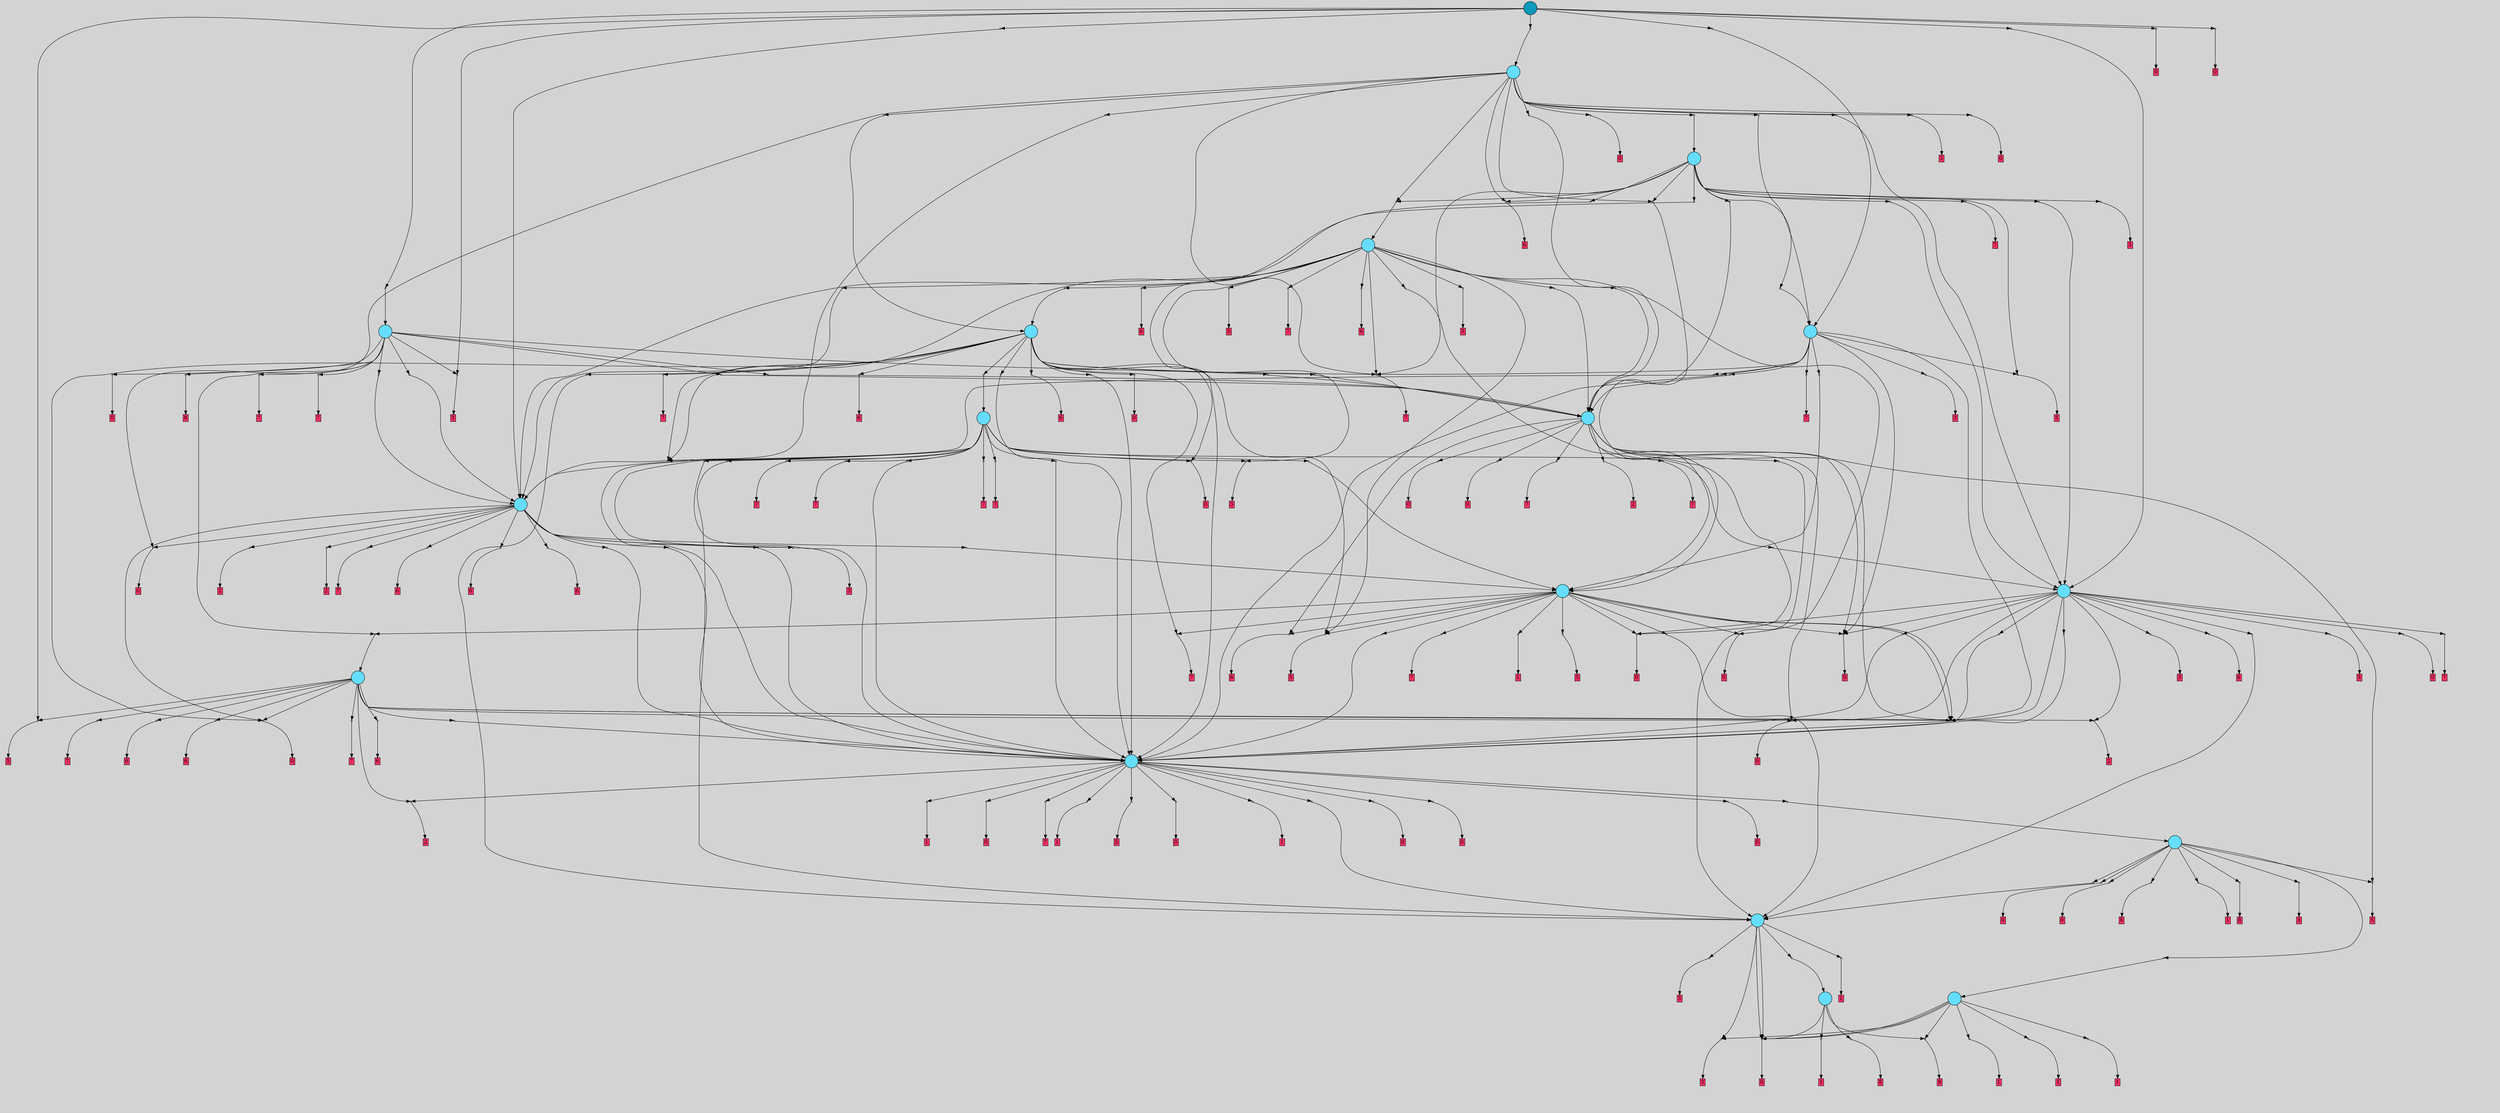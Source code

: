 // File exported with GEGELATI v1.3.1
// On the 2024-07-12 17:09:54
// With the MARL::MarlTPGGraphDotExporter
digraph{
	graph[pad = "0.212, 0.055" bgcolor = lightgray]
	node[shape=circle style = filled label = ""]
		T196 [fillcolor="#66ddff"]
		T217 [fillcolor="#66ddff"]
		T230 [fillcolor="#66ddff"]
		T244 [fillcolor="#66ddff"]
		T398 [fillcolor="#66ddff"]
		T494 [fillcolor="#66ddff"]
		T499 [fillcolor="#66ddff"]
		T511 [fillcolor="#66ddff"]
		T525 [fillcolor="#66ddff"]
		T553 [fillcolor="#66ddff"]
		T654 [fillcolor="#66ddff"]
		T706 [fillcolor="#66ddff"]
		T733 [fillcolor="#66ddff"]
		T794 [fillcolor="#66ddff"]
		T883 [fillcolor="#66ddff"]
		T892 [fillcolor="#66ddff"]
		T911 [fillcolor="#66ddff"]
		T961 [fillcolor="#1199bb"]
		P27613 [fillcolor="#cccccc" shape=point] //
		I27613 [shape=box style=invis label="5|3&3|1#2|7&#92;n5|3&3|4#3|0&#92;n3|6&0|6#2|1&#92;n7|0&2|1#2|3&#92;n7|3&1|5#4|5&#92;n7|4&4|4#1|3&#92;n0|5&3|6#0|4&#92;n3|7&4|7#3|4&#92;n7|3&0|2#3|1&#92;n7|7&4|5#2|1&#92;n"]
		P27613 -> I27613[style=invis]
		A18866 [fillcolor="#ff3366" shape=box margin=0.03 width=0 height=0 label="8"]
		T196 -> P27613 -> A18866
		P27614 [fillcolor="#cccccc" shape=point] //
		I27614 [shape=box style=invis label="1|2&4|7#3|3&#92;n3|5&3|3#4|3&#92;n6|5&0|0#4|3&#92;n4|1&0|6#3|3&#92;n1|7&1|0#0|4&#92;n6|5&4|4#0|3&#92;n4|0&2|0#1|1&#92;n"]
		P27614 -> I27614[style=invis]
		A18867 [fillcolor="#ff3366" shape=box margin=0.03 width=0 height=0 label="0"]
		T196 -> P27614 -> A18867
		P27615 [fillcolor="#cccccc" shape=point] //
		I27615 [shape=box style=invis label="3|4&4|2#2|2&#92;n1|1&4|1#0|3&#92;n1|5&2|4#1|7&#92;n8|6&4|4#0|6&#92;n0|6&1|3#2|2&#92;n7|0&2|7#3|4&#92;n1|7&1|0#4|4&#92;n"]
		P27615 -> I27615[style=invis]
		A18868 [fillcolor="#ff3366" shape=box margin=0.03 width=0 height=0 label="8"]
		T196 -> P27615 -> A18868
		P27616 [fillcolor="#cccccc" shape=point] //
		I27616 [shape=box style=invis label="5|2&0|2#3|4&#92;n8|6&4|7#1|6&#92;n7|0&2|6#0|5&#92;n"]
		P27616 -> I27616[style=invis]
		A18869 [fillcolor="#ff3366" shape=box margin=0.03 width=0 height=0 label="1"]
		T196 -> P27616 -> A18869
		P27617 [fillcolor="#cccccc" shape=point] //
		I27617 [shape=box style=invis label="3|4&4|2#2|4&#92;n7|1&4|1#0|3&#92;n1|7&1|0#4|4&#92;n7|0&2|7#3|4&#92;n0|6&1|3#2|2&#92;n1|5&2|4#1|7&#92;n2|7&4|2#2|4&#92;n"]
		P27617 -> I27617[style=invis]
		T217 -> P27617 -> T196
		P27618 [fillcolor="#cccccc" shape=point] //
		I27618 [shape=box style=invis label="8|6&0|6#2|3&#92;n7|0&3|6#0|5&#92;n2|0&3|7#2|6&#92;n8|6&4|7#1|6&#92;n"]
		P27618 -> I27618[style=invis]
		A18870 [fillcolor="#ff3366" shape=box margin=0.03 width=0 height=0 label="1"]
		T217 -> P27618 -> A18870
		P27619 [fillcolor="#cccccc" shape=point] //
		I27619 [shape=box style=invis label="2|0&1|6#1|4&#92;n0|7&1|3#4|0&#92;n1|1&3|6#0|7&#92;n8|2&2|3#1|5&#92;n8|0&0|6#3|4&#92;n0|1&4|4#1|1&#92;n2|5&1|2#3|2&#92;n0|7&2|1#2|6&#92;n"]
		P27619 -> I27619[style=invis]
		A18871 [fillcolor="#ff3366" shape=box margin=0.03 width=0 height=0 label="3"]
		T217 -> P27619 -> A18871
		T217 -> P27614
		T217 -> P27614
		P27620 [fillcolor="#cccccc" shape=point] //
		I27620 [shape=box style=invis label="8|2&2|3#1|5&#92;n1|1&3|6#0|4&#92;n0|7&1|3#4|0&#92;n8|0&0|6#3|4&#92;n2|5&1|2#3|2&#92;n0|1&4|4#2|1&#92;n0|7&2|1#2|6&#92;n"]
		P27620 -> I27620[style=invis]
		A18872 [fillcolor="#ff3366" shape=box margin=0.03 width=0 height=0 label="3"]
		T217 -> P27620 -> A18872
		T230 -> P27620
		P27621 [fillcolor="#cccccc" shape=point] //
		I27621 [shape=box style=invis label="7|4&0|4#2|2&#92;n"]
		P27621 -> I27621[style=invis]
		A18873 [fillcolor="#ff3366" shape=box margin=0.03 width=0 height=0 label="1"]
		T230 -> P27621 -> A18873
		T230 -> P27615
		T230 -> P27614
		T230 -> P27614
		P27622 [fillcolor="#cccccc" shape=point] //
		I27622 [shape=box style=invis label="1|0&2|6#0|5&#92;n5|2&0|2#3|4&#92;n2|7&3|7#0|5&#92;n"]
		P27622 -> I27622[style=invis]
		A18874 [fillcolor="#ff3366" shape=box margin=0.03 width=0 height=0 label="1"]
		T230 -> P27622 -> A18874
		P27623 [fillcolor="#cccccc" shape=point] //
		I27623 [shape=box style=invis label="4|5&3|3#1|5&#92;n7|4&0|4#2|2&#92;n"]
		P27623 -> I27623[style=invis]
		A18875 [fillcolor="#ff3366" shape=box margin=0.03 width=0 height=0 label="1"]
		T230 -> P27623 -> A18875
		P27624 [fillcolor="#cccccc" shape=point] //
		I27624 [shape=box style=invis label="7|0&1|6#0|5&#92;n2|0&1|7#2|6&#92;n6|6&4|7#1|6&#92;n"]
		P27624 -> I27624[style=invis]
		A18876 [fillcolor="#ff3366" shape=box margin=0.03 width=0 height=0 label="1"]
		T244 -> P27624 -> A18876
		P27625 [fillcolor="#cccccc" shape=point] //
		I27625 [shape=box style=invis label="8|3&2|3#1|5&#92;n0|7&1|3#4|0&#92;n3|1&0|5#3|4&#92;n1|1&3|6#0|4&#92;n8|0&0|6#3|4&#92;n2|0&1|6#1|4&#92;n2|5&1|2#3|2&#92;n0|1&4|4#1|1&#92;n0|7&2|1#2|6&#92;n"]
		P27625 -> I27625[style=invis]
		T244 -> P27625 -> T230
		P27626 [fillcolor="#cccccc" shape=point] //
		I27626 [shape=box style=invis label="3|5&3|3#4|3&#92;n1|2&4|7#3|3&#92;n6|5&0|0#4|3&#92;n4|1&0|0#3|3&#92;n6|5&4|4#0|3&#92;n4|0&2|0#1|1&#92;n3|2&1|3#4|6&#92;n"]
		P27626 -> I27626[style=invis]
		A18877 [fillcolor="#ff3366" shape=box margin=0.03 width=0 height=0 label="0"]
		T244 -> P27626 -> A18877
		P27627 [fillcolor="#cccccc" shape=point] //
		I27627 [shape=box style=invis label="5|2&2|6#4|7&#92;n5|1&4|2#0|4&#92;n5|3&2|4#2|5&#92;n1|1&2|5#0|3&#92;n7|3&3|6#1|3&#92;n1|2&0|4#4|5&#92;n4|3&1|4#2|3&#92;n8|7&0|2#3|5&#92;n"]
		P27627 -> I27627[style=invis]
		A18878 [fillcolor="#ff3366" shape=box margin=0.03 width=0 height=0 label="0"]
		T244 -> P27627 -> A18878
		P27628 [fillcolor="#cccccc" shape=point] //
		I27628 [shape=box style=invis label="6|0&4|0#3|0&#92;n2|3&3|6#1|1&#92;n6|2&3|7#0|1&#92;n"]
		P27628 -> I27628[style=invis]
		A18879 [fillcolor="#ff3366" shape=box margin=0.03 width=0 height=0 label="8"]
		T244 -> P27628 -> A18879
		P27629 [fillcolor="#cccccc" shape=point] //
		I27629 [shape=box style=invis label="3|4&3|2#2|2&#92;n1|3&3|4#2|6&#92;n"]
		P27629 -> I27629[style=invis]
		A18880 [fillcolor="#ff3366" shape=box margin=0.03 width=0 height=0 label="5"]
		T244 -> P27629 -> A18880
		P27630 [fillcolor="#cccccc" shape=point] //
		I27630 [shape=box style=invis label="3|4&4|2#1|4&#92;n1|1&4|1#0|3&#92;n1|4&2|4#1|7&#92;n7|0&2|7#4|4&#92;n8|6&4|4#0|6&#92;n5|4&1|4#2|0&#92;n"]
		P27630 -> I27630[style=invis]
		A18881 [fillcolor="#ff3366" shape=box margin=0.03 width=0 height=0 label="8"]
		T244 -> P27630 -> A18881
		P27631 [fillcolor="#cccccc" shape=point] //
		I27631 [shape=box style=invis label="2|7&3|7#0|5&#92;n1|0&2|6#0|7&#92;n"]
		P27631 -> I27631[style=invis]
		T244 -> P27631 -> T217
		P27632 [fillcolor="#cccccc" shape=point] //
		I27632 [shape=box style=invis label="0|7&1|3#4|0&#92;n1|1&3|6#0|4&#92;n8|2&2|3#1|5&#92;n8|0&0|6#3|4&#92;n4|7&4|5#1|6&#92;n5|1&4|4#1|1&#92;n0|7&2|1#2|6&#92;n2|5&1|2#3|0&#92;n"]
		P27632 -> I27632[style=invis]
		A18882 [fillcolor="#ff3366" shape=box margin=0.03 width=0 height=0 label="3"]
		T244 -> P27632 -> A18882
		P27633 [fillcolor="#cccccc" shape=point] //
		I27633 [shape=box style=invis label="7|0&2|1#2|4&#92;n6|2&2|2#3|2&#92;n8|7&2|5#4|0&#92;n3|4&3|3#4|3&#92;n1|1&1|5#2|3&#92;n3|6&1|3#2|1&#92;n4|6&0|0#3|3&#92;n6|5&4|5#0|7&#92;n6|5&0|5#4|3&#92;n"]
		P27633 -> I27633[style=invis]
		A18883 [fillcolor="#ff3366" shape=box margin=0.03 width=0 height=0 label="0"]
		T398 -> P27633 -> A18883
		P27634 [fillcolor="#cccccc" shape=point] //
		I27634 [shape=box style=invis label="5|1&3|2#3|5&#92;n2|1&0|1#0|7&#92;n2|0&3|7#2|6&#92;n8|0&2|5#1|7&#92;n8|5&4|2#1|7&#92;n"]
		P27634 -> I27634[style=invis]
		T398 -> P27634 -> T244
		P27635 [fillcolor="#cccccc" shape=point] //
		I27635 [shape=box style=invis label="2|5&3|3#1|3&#92;n7|2&1|1#3|7&#92;n0|0&3|5#4|6&#92;n"]
		P27635 -> I27635[style=invis]
		A18884 [fillcolor="#ff3366" shape=box margin=0.03 width=0 height=0 label="1"]
		T398 -> P27635 -> A18884
		P27636 [fillcolor="#cccccc" shape=point] //
		I27636 [shape=box style=invis label="3|5&3|3#4|3&#92;n6|5&0|0#4|3&#92;n1|2&4|7#3|3&#92;n4|3&0|0#3|3&#92;n4|0&2|0#1|1&#92;n3|2&1|3#4|6&#92;n"]
		P27636 -> I27636[style=invis]
		A18885 [fillcolor="#ff3366" shape=box margin=0.03 width=0 height=0 label="0"]
		T398 -> P27636 -> A18885
		P27637 [fillcolor="#cccccc" shape=point] //
		I27637 [shape=box style=invis label="4|1&0|6#1|3&#92;n0|0&3|0#2|4&#92;n4|6&1|4#2|3&#92;n7|5&4|4#0|2&#92;n7|3&0|7#4|3&#92;n1|2&4|7#3|3&#92;n6|1&4|1#4|4&#92;n"]
		P27637 -> I27637[style=invis]
		A18886 [fillcolor="#ff3366" shape=box margin=0.03 width=0 height=0 label="7"]
		T398 -> P27637 -> A18886
		P27638 [fillcolor="#cccccc" shape=point] //
		I27638 [shape=box style=invis label="8|2&2|4#2|7&#92;n3|5&3|3#3|3&#92;n4|1&0|3#3|3&#92;n2|6&4|0#4|6&#92;n5|0&3|2#1|0&#92;n3|7&1|2#3|3&#92;n0|2&3|2#1|6&#92;n"]
		P27638 -> I27638[style=invis]
		A18887 [fillcolor="#ff3366" shape=box margin=0.03 width=0 height=0 label="0"]
		T398 -> P27638 -> A18887
		P27639 [fillcolor="#cccccc" shape=point] //
		I27639 [shape=box style=invis label="7|1&2|2#1|1&#92;n2|1&0|1#0|7&#92;n2|5&1|6#0|3&#92;n4|1&2|7#0|2&#92;n4|0&2|2#2|1&#92;n"]
		P27639 -> I27639[style=invis]
		A18888 [fillcolor="#ff3366" shape=box margin=0.03 width=0 height=0 label="2"]
		T398 -> P27639 -> A18888
		P27640 [fillcolor="#cccccc" shape=point] //
		I27640 [shape=box style=invis label="7|0&2|1#0|5&#92;n2|7&3|7#2|6&#92;n8|2&4|0#0|2&#92;n4|7&1|6#3|3&#92;n"]
		P27640 -> I27640[style=invis]
		A18889 [fillcolor="#ff3366" shape=box margin=0.03 width=0 height=0 label="1"]
		T398 -> P27640 -> A18889
		P27641 [fillcolor="#cccccc" shape=point] //
		I27641 [shape=box style=invis label="7|0&1|6#0|5&#92;n2|0&3|7#2|6&#92;n4|6&4|7#1|6&#92;n"]
		P27641 -> I27641[style=invis]
		A18890 [fillcolor="#ff3366" shape=box margin=0.03 width=0 height=0 label="5"]
		T398 -> P27641 -> A18890
		P27642 [fillcolor="#cccccc" shape=point] //
		I27642 [shape=box style=invis label="7|0&1|6#0|5&#92;n8|6&4|7#1|6&#92;n2|0&1|7#2|6&#92;n"]
		P27642 -> I27642[style=invis]
		A18891 [fillcolor="#ff3366" shape=box margin=0.03 width=0 height=0 label="1"]
		T398 -> P27642 -> A18891
		P27643 [fillcolor="#cccccc" shape=point] //
		I27643 [shape=box style=invis label="1|0&2|7#0|7&#92;n"]
		P27643 -> I27643[style=invis]
		T398 -> P27643 -> T217
		P27644 [fillcolor="#cccccc" shape=point] //
		I27644 [shape=box style=invis label="5|0&2|3#3|1&#92;n6|3&2|7#3|4&#92;n"]
		P27644 -> I27644[style=invis]
		A18892 [fillcolor="#ff3366" shape=box margin=0.03 width=0 height=0 label="0"]
		T398 -> P27644 -> A18892
		P27645 [fillcolor="#cccccc" shape=point] //
		I27645 [shape=box style=invis label="7|0&2|1#2|6&#92;n6|2&2|2#3|2&#92;n1|1&2|3#3|6&#92;n3|4&3|3#4|3&#92;n4|1&0|0#3|3&#92;n6|5&0|5#4|3&#92;n1|1&1|5#2|3&#92;n"]
		P27645 -> I27645[style=invis]
		A18893 [fillcolor="#ff3366" shape=box margin=0.03 width=0 height=0 label="0"]
		T398 -> P27645 -> A18893
		P27646 [fillcolor="#cccccc" shape=point] //
		I27646 [shape=box style=invis label="5|5&0|2#0|2&#92;n5|6&0|5#1|6&#92;n6|3&4|4#3|4&#92;n5|5&4|5#4|0&#92;n1|2&0|0#1|3&#92;n2|0&0|2#2|4&#92;n7|4&4|4#2|5&#92;n7|3&2|2#2|2&#92;n"]
		P27646 -> I27646[style=invis]
		A18894 [fillcolor="#ff3366" shape=box margin=0.03 width=0 height=0 label="0"]
		T494 -> P27646 -> A18894
		P27647 [fillcolor="#cccccc" shape=point] //
		I27647 [shape=box style=invis label="2|3&2|7#4|7&#92;n1|3&0|5#2|5&#92;n1|1&4|1#3|0&#92;n5|2&0|6#2|7&#92;n4|0&4|7#2|1&#92;n7|5&1|3#2|2&#92;n"]
		P27647 -> I27647[style=invis]
		T494 -> P27647 -> T398
		P27648 [fillcolor="#cccccc" shape=point] //
		I27648 [shape=box style=invis label="5|7&2|5#3|2&#92;n7|1&2|2#1|1&#92;n2|5&1|6#0|3&#92;n4|2&0|2#2|3&#92;n4|1&2|7#0|2&#92;n2|0&2|2#2|1&#92;n"]
		P27648 -> I27648[style=invis]
		A18895 [fillcolor="#ff3366" shape=box margin=0.03 width=0 height=0 label="2"]
		T494 -> P27648 -> A18895
		P27649 [fillcolor="#cccccc" shape=point] //
		I27649 [shape=box style=invis label="5|0&2|5#0|3&#92;n8|7&2|5#2|0&#92;n8|1&0|5#4|7&#92;n6|6&0|6#1|2&#92;n"]
		P27649 -> I27649[style=invis]
		A18896 [fillcolor="#ff3366" shape=box margin=0.03 width=0 height=0 label="6"]
		T494 -> P27649 -> A18896
		P27650 [fillcolor="#cccccc" shape=point] //
		I27650 [shape=box style=invis label="5|2&3|3#4|3&#92;n4|0&1|4#4|7&#92;n5|3&0|1#1|1&#92;n6|4&3|1#1|3&#92;n0|7&3|1#0|1&#92;n1|3&1|2#4|2&#92;n1|4&2|4#3|4&#92;n7|1&0|7#0|3&#92;n3|5&3|5#4|3&#92;n"]
		P27650 -> I27650[style=invis]
		T494 -> P27650 -> T398
		P27651 [fillcolor="#cccccc" shape=point] //
		I27651 [shape=box style=invis label="8|0&2|7#3|4&#92;n8|2&4|0#3|1&#92;n1|4&4|7#4|0&#92;n"]
		P27651 -> I27651[style=invis]
		A18897 [fillcolor="#ff3366" shape=box margin=0.03 width=0 height=0 label="6"]
		T494 -> P27651 -> A18897
		P27652 [fillcolor="#cccccc" shape=point] //
		I27652 [shape=box style=invis label="4|2&4|4#1|3&#92;n3|2&1|0#1|3&#92;n7|3&2|2#2|2&#92;n2|0&0|2#2|4&#92;n6|3&4|4#3|5&#92;n7|4&4|4#2|5&#92;n"]
		P27652 -> I27652[style=invis]
		A18898 [fillcolor="#ff3366" shape=box margin=0.03 width=0 height=0 label="0"]
		T494 -> P27652 -> A18898
		P27653 [fillcolor="#cccccc" shape=point] //
		I27653 [shape=box style=invis label="6|5&4|4#0|5&#92;n5|0&4|3#4|4&#92;n4|1&0|6#1|3&#92;n6|7&3|6#3|1&#92;n4|0&2|7#3|6&#92;n"]
		P27653 -> I27653[style=invis]
		A18899 [fillcolor="#ff3366" shape=box margin=0.03 width=0 height=0 label="7"]
		T494 -> P27653 -> A18899
		T494 -> P27639
		P27654 [fillcolor="#cccccc" shape=point] //
		I27654 [shape=box style=invis label="3|3&1|2#4|0&#92;n7|2&4|7#0|6&#92;n3|0&4|7#2|5&#92;n"]
		P27654 -> I27654[style=invis]
		A18900 [fillcolor="#ff3366" shape=box margin=0.03 width=0 height=0 label="5"]
		T494 -> P27654 -> A18900
		P27655 [fillcolor="#cccccc" shape=point] //
		I27655 [shape=box style=invis label="0|0&3|2#0|7&#92;n8|3&4|0#4|1&#92;n"]
		P27655 -> I27655[style=invis]
		A18901 [fillcolor="#ff3366" shape=box margin=0.03 width=0 height=0 label="6"]
		T494 -> P27655 -> A18901
		P27656 [fillcolor="#cccccc" shape=point] //
		I27656 [shape=box style=invis label="8|5&3|3#2|3&#92;n4|0&2|7#1|6&#92;n7|0&1|2#4|1&#92;n0|6&0|4#3|3&#92;n"]
		P27656 -> I27656[style=invis]
		A18902 [fillcolor="#ff3366" shape=box margin=0.03 width=0 height=0 label="7"]
		T494 -> P27656 -> A18902
		T499 -> P27647
		P27657 [fillcolor="#cccccc" shape=point] //
		I27657 [shape=box style=invis label="8|5&3|3#4|3&#92;n4|1&0|6#4|3&#92;n3|0&1|2#1|1&#92;n3|2&4|1#1|0&#92;n6|5&4|4#0|3&#92;n4|0&2|7#1|6&#92;n"]
		P27657 -> I27657[style=invis]
		A18903 [fillcolor="#ff3366" shape=box margin=0.03 width=0 height=0 label="7"]
		T499 -> P27657 -> A18903
		P27658 [fillcolor="#cccccc" shape=point] //
		I27658 [shape=box style=invis label="7|0&3|1#4|3&#92;n5|6&0|2#0|2&#92;n0|7&0|1#3|7&#92;n6|5&2|1#2|4&#92;n4|1&0|2#0|6&#92;n8|2&4|2#0|2&#92;n0|5&0|4#1|1&#92;n4|6&0|1#4|6&#92;n4|1&2|7#1|0&#92;n8|7&1|6#3|4&#92;n"]
		P27658 -> I27658[style=invis]
		A18904 [fillcolor="#ff3366" shape=box margin=0.03 width=0 height=0 label="0"]
		T499 -> P27658 -> A18904
		P27659 [fillcolor="#cccccc" shape=point] //
		I27659 [shape=box style=invis label="7|2&2|4#3|0&#92;n7|4&1|4#0|3&#92;n"]
		P27659 -> I27659[style=invis]
		A18905 [fillcolor="#ff3366" shape=box margin=0.03 width=0 height=0 label="1"]
		T499 -> P27659 -> A18905
		P27660 [fillcolor="#cccccc" shape=point] //
		I27660 [shape=box style=invis label="8|2&2|4#2|7&#92;n2|6&4|0#4|6&#92;n4|1&0|3#3|3&#92;n3|5&3|2#3|3&#92;n5|0&3|2#1|0&#92;n3|7&1|2#3|3&#92;n"]
		P27660 -> I27660[style=invis]
		A18906 [fillcolor="#ff3366" shape=box margin=0.03 width=0 height=0 label="0"]
		T499 -> P27660 -> A18906
		P27661 [fillcolor="#cccccc" shape=point] //
		I27661 [shape=box style=invis label="7|1&2|2#1|1&#92;n2|5&4|6#0|3&#92;n4|1&2|7#0|2&#92;n5|5&0|4#2|3&#92;n4|2&0|2#2|3&#92;n2|0&2|2#2|1&#92;n"]
		P27661 -> I27661[style=invis]
		T499 -> P27661 -> T494
		P27662 [fillcolor="#cccccc" shape=point] //
		I27662 [shape=box style=invis label="2|4&4|7#4|4&#92;n1|4&0|7#4|2&#92;n5|7&1|5#2|1&#92;n8|0&2|7#3|4&#92;n"]
		P27662 -> I27662[style=invis]
		A18907 [fillcolor="#ff3366" shape=box margin=0.03 width=0 height=0 label="6"]
		T499 -> P27662 -> A18907
		P27663 [fillcolor="#cccccc" shape=point] //
		I27663 [shape=box style=invis label="0|0&1|6#0|1&#92;n8|6&3|0#4|4&#92;n1|7&4|5#2|3&#92;n"]
		P27663 -> I27663[style=invis]
		T499 -> P27663 -> T217
		P27664 [fillcolor="#cccccc" shape=point] //
		I27664 [shape=box style=invis label="7|6&4|5#0|3&#92;n4|0&3|6#0|1&#92;n"]
		P27664 -> I27664[style=invis]
		A18908 [fillcolor="#ff3366" shape=box margin=0.03 width=0 height=0 label="5"]
		T499 -> P27664 -> A18908
		P27665 [fillcolor="#cccccc" shape=point] //
		I27665 [shape=box style=invis label="5|5&0|2#0|2&#92;n7|4&4|4#2|5&#92;n6|3&4|4#3|4&#92;n5|5&4|5#4|0&#92;n1|2&0|0#1|3&#92;n2|0&0|2#2|4&#92;n6|7&4|3#3|4&#92;n5|6&0|5#1|6&#92;n7|3&2|2#2|2&#92;n"]
		P27665 -> I27665[style=invis]
		A18909 [fillcolor="#ff3366" shape=box margin=0.03 width=0 height=0 label="0"]
		T499 -> P27665 -> A18909
		T499 -> P27647
		P27666 [fillcolor="#cccccc" shape=point] //
		I27666 [shape=box style=invis label="5|0&4|3#4|4&#92;n6|5&4|4#0|5&#92;n4|1&0|6#1|3&#92;n6|7&3|6#3|6&#92;n"]
		P27666 -> I27666[style=invis]
		A18910 [fillcolor="#ff3366" shape=box margin=0.03 width=0 height=0 label="7"]
		T499 -> P27666 -> A18910
		P27667 [fillcolor="#cccccc" shape=point] //
		I27667 [shape=box style=invis label="4|0&4|7#2|1&#92;n2|3&2|7#4|7&#92;n1|1&4|1#3|0&#92;n5|2&0|6#2|7&#92;n4|3&3|1#3|2&#92;n7|5&1|3#2|2&#92;n"]
		P27667 -> I27667[style=invis]
		T499 -> P27667 -> T398
		P27668 [fillcolor="#cccccc" shape=point] //
		I27668 [shape=box style=invis label="3|3&1|5#4|0&#92;n3|0&4|7#2|5&#92;n7|2&4|7#0|6&#92;n"]
		P27668 -> I27668[style=invis]
		A18911 [fillcolor="#ff3366" shape=box margin=0.03 width=0 height=0 label="5"]
		T499 -> P27668 -> A18911
		T511 -> P27646
		P27669 [fillcolor="#cccccc" shape=point] //
		I27669 [shape=box style=invis label="8|5&3|3#2|3&#92;n4|0&2|7#1|6&#92;n4|1&0|6#4|3&#92;n3|0&1|2#1|1&#92;n3|6&2|5#1|0&#92;n6|5&4|4#0|3&#92;n3|6&4|1#1|0&#92;n0|1&3|0#2|7&#92;n"]
		P27669 -> I27669[style=invis]
		A18912 [fillcolor="#ff3366" shape=box margin=0.03 width=0 height=0 label="7"]
		T511 -> P27669 -> A18912
		P27670 [fillcolor="#cccccc" shape=point] //
		I27670 [shape=box style=invis label="7|0&3|1#4|3&#92;n5|6&0|2#0|2&#92;n4|1&0|2#0|6&#92;n6|5&2|1#2|4&#92;n0|7&0|1#3|7&#92;n8|2&4|2#0|2&#92;n0|5&0|4#1|1&#92;n4|3&0|1#4|6&#92;n4|1&2|7#1|0&#92;n8|7&1|6#3|4&#92;n"]
		P27670 -> I27670[style=invis]
		A18913 [fillcolor="#ff3366" shape=box margin=0.03 width=0 height=0 label="0"]
		T511 -> P27670 -> A18913
		T511 -> P27660
		P27671 [fillcolor="#cccccc" shape=point] //
		I27671 [shape=box style=invis label="5|7&2|5#3|2&#92;n7|1&2|2#1|1&#92;n2|0&2|2#2|1&#92;n4|2&0|2#2|3&#92;n4|1&2|7#0|2&#92;n2|5&1|6#2|3&#92;n"]
		P27671 -> I27671[style=invis]
		A18914 [fillcolor="#ff3366" shape=box margin=0.03 width=0 height=0 label="2"]
		T511 -> P27671 -> A18914
		T511 -> P27662
		P27672 [fillcolor="#cccccc" shape=point] //
		I27672 [shape=box style=invis label="2|7&0|5#4|6&#92;n4|1&0|6#1|6&#92;n6|5&4|4#0|5&#92;n5|0&4|3#4|4&#92;n6|7&3|6#3|1&#92;n6|0&2|7#3|6&#92;n"]
		P27672 -> I27672[style=invis]
		A18915 [fillcolor="#ff3366" shape=box margin=0.03 width=0 height=0 label="7"]
		T511 -> P27672 -> A18915
		P27673 [fillcolor="#cccccc" shape=point] //
		I27673 [shape=box style=invis label="8|4&0|2#4|2&#92;n6|0&0|4#1|1&#92;n3|5&2|3#2|7&#92;n8|1&0|3#2|1&#92;n1|7&4|5#4|7&#92;n2|0&4|0#0|0&#92;n"]
		P27673 -> I27673[style=invis]
		T511 -> P27673 -> T217
		T511 -> P27629
		T511 -> P27665
		T511 -> P27647
		P27674 [fillcolor="#cccccc" shape=point] //
		I27674 [shape=box style=invis label="6|3&4|6#3|2&#92;n7|3&4|4#2|5&#92;n1|2&0|0#1|3&#92;n7|3&2|2#2|2&#92;n5|5&2|5#4|0&#92;n2|0&0|5#2|4&#92;n5|5&0|2#0|2&#92;n5|6&0|5#1|6&#92;n"]
		P27674 -> I27674[style=invis]
		A18916 [fillcolor="#ff3366" shape=box margin=0.03 width=0 height=0 label="0"]
		T511 -> P27674 -> A18916
		T525 -> P27646
		T525 -> P27647
		P27675 [fillcolor="#cccccc" shape=point] //
		I27675 [shape=box style=invis label="3|2&2|1#1|0&#92;n6|5&4|4#0|3&#92;n5|6&2|5#4|1&#92;n8|3&4|3#4|3&#92;n4|0&2|6#1|6&#92;n1|1&0|0#4|0&#92;n"]
		P27675 -> I27675[style=invis]
		A18917 [fillcolor="#ff3366" shape=box margin=0.03 width=0 height=0 label="7"]
		T525 -> P27675 -> A18917
		P27676 [fillcolor="#cccccc" shape=point] //
		I27676 [shape=box style=invis label="7|2&2|0#3|0&#92;n2|6&2|7#1|1&#92;n1|3&4|1#0|6&#92;n"]
		P27676 -> I27676[style=invis]
		A18918 [fillcolor="#ff3366" shape=box margin=0.03 width=0 height=0 label="3"]
		T525 -> P27676 -> A18918
		T525 -> P27648
		P27677 [fillcolor="#cccccc" shape=point] //
		I27677 [shape=box style=invis label="5|2&3|3#4|3&#92;n4|6&2|3#2|2&#92;n6|4&3|1#1|2&#92;n4|0&3|1#4|7&#92;n3|3&2|2#4|2&#92;n4|2&3|1#0|1&#92;n7|6&1|0#2|7&#92;n3|5&2|5#4|3&#92;n5|5&3|7#2|6&#92;n5|3&4|1#1|1&#92;n"]
		P27677 -> I27677[style=invis]
		T525 -> P27677 -> T398
		P27678 [fillcolor="#cccccc" shape=point] //
		I27678 [shape=box style=invis label="6|2&2|3#0|1&#92;n3|6&3|7#2|5&#92;n5|2&4|2#3|6&#92;n8|0&2|7#3|5&#92;n"]
		P27678 -> I27678[style=invis]
		A18919 [fillcolor="#ff3366" shape=box margin=0.03 width=0 height=0 label="6"]
		T525 -> P27678 -> A18919
		P27679 [fillcolor="#cccccc" shape=point] //
		I27679 [shape=box style=invis label="0|0&1|6#4|0&#92;n6|1&2|1#1|7&#92;n"]
		P27679 -> I27679[style=invis]
		T525 -> P27679 -> T217
		P27680 [fillcolor="#cccccc" shape=point] //
		I27680 [shape=box style=invis label="6|0&1|6#1|1&#92;n1|2&4|4#3|3&#92;n"]
		P27680 -> I27680[style=invis]
		A18920 [fillcolor="#ff3366" shape=box margin=0.03 width=0 height=0 label="5"]
		T525 -> P27680 -> A18920
		T525 -> P27665
		T525 -> P27660
		P27681 [fillcolor="#cccccc" shape=point] //
		I27681 [shape=box style=invis label="1|3&0|5#2|5&#92;n4|1&2|7#4|7&#92;n5|2&0|6#2|7&#92;n8|5&4|4#1|6&#92;n4|4&4|4#3|1&#92;n7|5&1|7#0|2&#92;n"]
		P27681 -> I27681[style=invis]
		T525 -> P27681 -> T398
		P27682 [fillcolor="#cccccc" shape=point] //
		I27682 [shape=box style=invis label="0|0&2|6#1|3&#92;n6|6&2|3#3|5&#92;n0|5&0|4#2|7&#92;n7|5&2|6#3|7&#92;n2|1&1|1#0|2&#92;n7|2&2|5#3|0&#92;n6|5&2|1#2|4&#92;n7|4&2|7#3|2&#92;n4|3&0|0#2|1&#92;n6|1&1|0#3|3&#92;n"]
		P27682 -> I27682[style=invis]
		A18921 [fillcolor="#ff3366" shape=box margin=0.03 width=0 height=0 label="0"]
		T525 -> P27682 -> A18921
		P27683 [fillcolor="#cccccc" shape=point] //
		I27683 [shape=box style=invis label="6|6&0|3#0|0&#92;n8|3&0|5#2|5&#92;n2|3&4|7#0|7&#92;n7|5&1|3#2|2&#92;n3|3&0|3#1|7&#92;n4|0&4|7#2|1&#92;n8|0&1|1#4|0&#92;n"]
		P27683 -> I27683[style=invis]
		T525 -> P27683 -> T398
		P27684 [fillcolor="#cccccc" shape=point] //
		I27684 [shape=box style=invis label="5|7&3|6#3|6&#92;n6|5&4|4#0|5&#92;n5|0&4|3#4|4&#92;n"]
		P27684 -> I27684[style=invis]
		A18922 [fillcolor="#ff3366" shape=box margin=0.03 width=0 height=0 label="7"]
		T553 -> P27684 -> A18922
		P27685 [fillcolor="#cccccc" shape=point] //
		I27685 [shape=box style=invis label="6|4&4|0#2|3&#92;n7|0&0|3#2|5&#92;n8|1&0|5#3|7&#92;n5|1&3|4#0|4&#92;n6|4&2|3#0|5&#92;n"]
		P27685 -> I27685[style=invis]
		A18923 [fillcolor="#ff3366" shape=box margin=0.03 width=0 height=0 label="6"]
		T553 -> P27685 -> A18923
		P27686 [fillcolor="#cccccc" shape=point] //
		I27686 [shape=box style=invis label="5|5&1|7#0|1&#92;n5|0&2|5#1|1&#92;n"]
		P27686 -> I27686[style=invis]
		A18924 [fillcolor="#ff3366" shape=box margin=0.03 width=0 height=0 label="6"]
		T553 -> P27686 -> A18924
		P27687 [fillcolor="#cccccc" shape=point] //
		I27687 [shape=box style=invis label="3|2&1|4#0|0&#92;n2|0&2|5#2|7&#92;n7|0&2|1#3|1&#92;n0|4&2|3#2|2&#92;n6|1&4|0#0|3&#92;n7|6&3|7#3|5&#92;n5|7&1|5#0|6&#92;n0|2&4|2#1|1&#92;n"]
		P27687 -> I27687[style=invis]
		T553 -> P27687 -> T398
		P27688 [fillcolor="#cccccc" shape=point] //
		I27688 [shape=box style=invis label="5|2&1|4#3|2&#92;n8|0&1|1#3|1&#92;n3|2&4|4#3|6&#92;n0|2&2|7#4|0&#92;n4|7&1|4#1|4&#92;n4|5&1|4#0|7&#92;n"]
		P27688 -> I27688[style=invis]
		T553 -> P27688 -> T398
		P27689 [fillcolor="#cccccc" shape=point] //
		I27689 [shape=box style=invis label="7|1&2|2#1|1&#92;n4|6&0|2#2|3&#92;n2|5&2|6#0|3&#92;n2|0&2|2#2|1&#92;n4|1&2|7#0|2&#92;n"]
		P27689 -> I27689[style=invis]
		A18925 [fillcolor="#ff3366" shape=box margin=0.03 width=0 height=0 label="2"]
		T553 -> P27689 -> A18925
		P27690 [fillcolor="#cccccc" shape=point] //
		I27690 [shape=box style=invis label="0|0&2|6#1|1&#92;n0|5&0|1#2|7&#92;n8|7&1|6#3|4&#92;n4|3&0|3#2|1&#92;n1|2&3|3#0|2&#92;n7|4&2|7#3|2&#92;n2|1&1|1#0|2&#92;n6|5&2|1#2|4&#92;n0|5&0|4#1|1&#92;n6|1&1|0#3|3&#92;n"]
		P27690 -> I27690[style=invis]
		A18926 [fillcolor="#ff3366" shape=box margin=0.03 width=0 height=0 label="0"]
		T553 -> P27690 -> A18926
		P27691 [fillcolor="#cccccc" shape=point] //
		I27691 [shape=box style=invis label="8|0&2|7#3|5&#92;n5|3&4|6#4|3&#92;n7|3&3|7#3|7&#92;n2|2&4|0#3|1&#92;n"]
		P27691 -> I27691[style=invis]
		A18927 [fillcolor="#ff3366" shape=box margin=0.03 width=0 height=0 label="6"]
		T553 -> P27691 -> A18927
		P27692 [fillcolor="#cccccc" shape=point] //
		I27692 [shape=box style=invis label="2|3&2|7#4|7&#92;n1|2&2|6#1|6&#92;n1|3&0|5#2|5&#92;n1|1&4|1#3|0&#92;n7|5&1|3#2|2&#92;n5|2&0|7#2|7&#92;n"]
		P27692 -> I27692[style=invis]
		T553 -> P27692 -> T398
		P27693 [fillcolor="#cccccc" shape=point] //
		I27693 [shape=box style=invis label="0|7&1|3#4|0&#92;n7|5&2|4#1|7&#92;n1|1&3|6#0|4&#92;n8|0&0|6#3|4&#92;n8|2&2|3#1|5&#92;n4|7&4|5#1|6&#92;n5|1&4|4#3|1&#92;n0|7&2|1#2|6&#92;n2|5&1|2#3|0&#92;n"]
		P27693 -> I27693[style=invis]
		A18928 [fillcolor="#ff3366" shape=box margin=0.03 width=0 height=0 label="3"]
		T553 -> P27693 -> A18928
		P27694 [fillcolor="#cccccc" shape=point] //
		I27694 [shape=box style=invis label="2|7&0|2#1|4&#92;n1|3&0|0#2|5&#92;n7|7&2|1#3|2&#92;n5|2&0|6#2|7&#92;n4|0&4|7#2|1&#92;n2|3&0|7#4|7&#92;n"]
		P27694 -> I27694[style=invis]
		T553 -> P27694 -> T499
		T553 -> P27652
		P27695 [fillcolor="#cccccc" shape=point] //
		I27695 [shape=box style=invis label="7|1&2|2#1|1&#92;n4|6&0|2#2|3&#92;n2|5&1|6#0|3&#92;n4|1&2|7#0|2&#92;n2|0&2|2#2|1&#92;n"]
		P27695 -> I27695[style=invis]
		A18929 [fillcolor="#ff3366" shape=box margin=0.03 width=0 height=0 label="2"]
		T553 -> P27695 -> A18929
		P27696 [fillcolor="#cccccc" shape=point] //
		I27696 [shape=box style=invis label="8|0&1|1#3|1&#92;n5|2&1|4#3|2&#92;n2|0&0|0#3|5&#92;n4|7&1|4#1|4&#92;n4|5&1|4#0|7&#92;n"]
		P27696 -> I27696[style=invis]
		T654 -> P27696 -> T398
		P27697 [fillcolor="#cccccc" shape=point] //
		I27697 [shape=box style=invis label="6|6&2|3#0|0&#92;n6|7&1|3#3|1&#92;n1|2&1|5#3|6&#92;n3|5&3|6#1|1&#92;n2|4&1|6#0|0&#92;n2|3&2|5#1|4&#92;n8|0&3|3#3|5&#92;n"]
		P27697 -> I27697[style=invis]
		T654 -> P27697 -> T499
		P27698 [fillcolor="#cccccc" shape=point] //
		I27698 [shape=box style=invis label="7|1&2|2#1|1&#92;n2|5&1|6#0|3&#92;n4|0&4|4#2|3&#92;n2|0&2|2#3|1&#92;n4|6&0|2#2|1&#92;n6|7&0|5#3|5&#92;n"]
		P27698 -> I27698[style=invis]
		T654 -> P27698 -> T525
		P27699 [fillcolor="#cccccc" shape=point] //
		I27699 [shape=box style=invis label="8|1&1|6#1|4&#92;n8|2&4|5#3|5&#92;n0|0&1|6#0|7&#92;n"]
		P27699 -> I27699[style=invis]
		T654 -> P27699 -> T217
		P27700 [fillcolor="#cccccc" shape=point] //
		I27700 [shape=box style=invis label="5|0&3|4#3|5&#92;n4|5&0|2#0|0&#92;n5|2&1|5#2|1&#92;n4|3&0|5#3|5&#92;n3|2&3|1#0|2&#92;n1|2&1|3#4|7&#92;n"]
		P27700 -> I27700[style=invis]
		A18930 [fillcolor="#ff3366" shape=box margin=0.03 width=0 height=0 label="0"]
		T654 -> P27700 -> A18930
		P27701 [fillcolor="#cccccc" shape=point] //
		I27701 [shape=box style=invis label="2|7&0|5#4|6&#92;n0|7&2|5#4|7&#92;n6|5&4|4#0|5&#92;n7|0&4|3#4|4&#92;n6|7&3|6#3|1&#92;n6|0&2|2#3|6&#92;n"]
		P27701 -> I27701[style=invis]
		A18931 [fillcolor="#ff3366" shape=box margin=0.03 width=0 height=0 label="7"]
		T654 -> P27701 -> A18931
		P27702 [fillcolor="#cccccc" shape=point] //
		I27702 [shape=box style=invis label="6|6&3|4#4|5&#92;n4|2&1|4#1|5&#92;n8|0&2|5#3|7&#92;n0|7&4|1#1|2&#92;n6|0&0|7#4|4&#92;n8|4&4|4#4|6&#92;n8|3&0|4#2|0&#92;n8|3&4|6#0|2&#92;n"]
		P27702 -> I27702[style=invis]
		A18932 [fillcolor="#ff3366" shape=box margin=0.03 width=0 height=0 label="7"]
		T654 -> P27702 -> A18932
		P27703 [fillcolor="#cccccc" shape=point] //
		I27703 [shape=box style=invis label="4|0&4|2#2|2&#92;n2|6&2|3#3|5&#92;n3|0&4|5#2|4&#92;n"]
		P27703 -> I27703[style=invis]
		T654 -> P27703 -> T398
		P27704 [fillcolor="#cccccc" shape=point] //
		I27704 [shape=box style=invis label="4|1&0|6#1|3&#92;n4|0&4|7#3|6&#92;n3|0&3|2#2|4&#92;n6|5&4|6#0|5&#92;n4|2&2|2#3|0&#92;n1|3&3|1#0|3&#92;n"]
		P27704 -> I27704[style=invis]
		A18933 [fillcolor="#ff3366" shape=box margin=0.03 width=0 height=0 label="7"]
		T654 -> P27704 -> A18933
		P27705 [fillcolor="#cccccc" shape=point] //
		I27705 [shape=box style=invis label="8|0&1|1#3|1&#92;n4|5&1|4#0|7&#92;n2|0&0|0#3|1&#92;n4|7&1|4#1|4&#92;n5|2&1|4#3|2&#92;n"]
		P27705 -> I27705[style=invis]
		T654 -> P27705 -> T398
		P27706 [fillcolor="#cccccc" shape=point] //
		I27706 [shape=box style=invis label="4|6&0|5#1|4&#92;n4|7&1|4#1|4&#92;n8|0&1|1#3|1&#92;n0|2&0|5#4|0&#92;n3|6&2|0#3|5&#92;n8|0&3|7#2|4&#92;n5|3&4|1#2|5&#92;n"]
		P27706 -> I27706[style=invis]
		T654 -> P27706 -> T553
		P27707 [fillcolor="#cccccc" shape=point] //
		I27707 [shape=box style=invis label="1|3&3|3#1|6&#92;n6|6&4|1#0|5&#92;n2|2&0|3#2|2&#92;n3|0&3|4#4|4&#92;n"]
		P27707 -> I27707[style=invis]
		A18934 [fillcolor="#ff3366" shape=box margin=0.03 width=0 height=0 label="7"]
		T654 -> P27707 -> A18934
		P27708 [fillcolor="#cccccc" shape=point] //
		I27708 [shape=box style=invis label="5|2&3|3#4|3&#92;n3|3&3|5#4|3&#92;n1|0&4|1#2|2&#92;n5|3&4|0#1|1&#92;n1|1&2|4#3|4&#92;n4|7&2|1#0|3&#92;n5|0&0|7#2|1&#92;n4|6&2|3#2|2&#92;n1|3&1|2#4|2&#92;n7|7&3|6#2|3&#92;n"]
		P27708 -> I27708[style=invis]
		A18935 [fillcolor="#ff3366" shape=box margin=0.03 width=0 height=0 label="3"]
		T654 -> P27708 -> A18935
		T654 -> P27693
		P27709 [fillcolor="#cccccc" shape=point] //
		I27709 [shape=box style=invis label="3|6&4|1#2|1&#92;n5|1&3|4#0|4&#92;n8|1&0|5#3|7&#92;n7|0&0|3#2|2&#92;n6|4&4|0#2|3&#92;n"]
		P27709 -> I27709[style=invis]
		A18936 [fillcolor="#ff3366" shape=box margin=0.03 width=0 height=0 label="6"]
		T706 -> P27709 -> A18936
		T706 -> P27706
		P27710 [fillcolor="#cccccc" shape=point] //
		I27710 [shape=box style=invis label="7|7&3|6#2|3&#92;n3|3&3|5#4|3&#92;n1|0&4|1#2|2&#92;n5|3&4|1#1|1&#92;n1|1&2|4#3|4&#92;n4|7&2|1#0|3&#92;n4|6&2|3#2|2&#92;n1|3&1|2#4|2&#92;n5|2&3|3#4|3&#92;n"]
		P27710 -> I27710[style=invis]
		T706 -> P27710 -> T511
		P27711 [fillcolor="#cccccc" shape=point] //
		I27711 [shape=box style=invis label="5|0&2|5#1|1&#92;n6|0&0|5#0|3&#92;n5|7&1|5#0|1&#92;n"]
		P27711 -> I27711[style=invis]
		A18937 [fillcolor="#ff3366" shape=box margin=0.03 width=0 height=0 label="6"]
		T706 -> P27711 -> A18937
		T706 -> P27657
		T706 -> P27668
		P27712 [fillcolor="#cccccc" shape=point] //
		I27712 [shape=box style=invis label="1|2&4|7#3|3&#92;n3|6&4|5#4|2&#92;n8|3&3|1#2|1&#92;n3|5&1|1#4|3&#92;n6|5&0|0#4|2&#92;n6|5&4|4#0|4&#92;n3|4&0|4#3|7&#92;n7|0&0|1#1|3&#92;n"]
		P27712 -> I27712[style=invis]
		A18938 [fillcolor="#ff3366" shape=box margin=0.03 width=0 height=0 label="0"]
		T706 -> P27712 -> A18938
		P27713 [fillcolor="#cccccc" shape=point] //
		I27713 [shape=box style=invis label="6|4&3|5#3|2&#92;n1|7&0|3#1|2&#92;n7|0&4|7#2|1&#92;n2|3&1|1#4|7&#92;n5|2&0|6#4|7&#92;n1|3&0|5#2|5&#92;n"]
		P27713 -> I27713[style=invis]
		T706 -> P27713 -> T398
		P27714 [fillcolor="#cccccc" shape=point] //
		I27714 [shape=box style=invis label="6|0&2|2#3|6&#92;n0|7&2|5#4|7&#92;n6|5&4|4#1|5&#92;n7|0&4|3#4|4&#92;n6|7&3|6#3|1&#92;n2|7&0|5#4|6&#92;n2|4&4|5#2|4&#92;n"]
		P27714 -> I27714[style=invis]
		A18939 [fillcolor="#ff3366" shape=box margin=0.03 width=0 height=0 label="7"]
		T706 -> P27714 -> A18939
		P27715 [fillcolor="#cccccc" shape=point] //
		I27715 [shape=box style=invis label="4|0&4|1#2|2&#92;n3|2&1|2#3|2&#92;n"]
		P27715 -> I27715[style=invis]
		T706 -> P27715 -> T398
		P27716 [fillcolor="#cccccc" shape=point] //
		I27716 [shape=box style=invis label="0|5&1|6#0|7&#92;n8|7&1|6#1|4&#92;n8|0&0|1#3|5&#92;n8|2&2|1#3|0&#92;n"]
		P27716 -> I27716[style=invis]
		T706 -> P27716 -> T217
		P27717 [fillcolor="#cccccc" shape=point] //
		I27717 [shape=box style=invis label="2|4&1|6#0|0&#92;n1|2&1|5#3|6&#92;n3|5&3|6#1|1&#92;n6|6&2|3#0|0&#92;n2|3&2|5#1|2&#92;n8|0&3|3#3|5&#92;n"]
		P27717 -> I27717[style=invis]
		T706 -> P27717 -> T654
		T706 -> P27652
		T706 -> P27700
		P27718 [fillcolor="#cccccc" shape=point] //
		I27718 [shape=box style=invis label="1|0&4|5#2|2&#92;n5|3&3|3#1|3&#92;n3|3&2|5#2|7&#92;n2|2&1|6#4|4&#92;n"]
		P27718 -> I27718[style=invis]
		T706 -> P27718 -> T511
		P27719 [fillcolor="#cccccc" shape=point] //
		I27719 [shape=box style=invis label="7|0&0|3#2|2&#92;n6|4&4|0#2|3&#92;n5|1&3|4#0|4&#92;n8|1&3|5#3|7&#92;n"]
		P27719 -> I27719[style=invis]
		A18940 [fillcolor="#ff3366" shape=box margin=0.03 width=0 height=0 label="6"]
		T733 -> P27719 -> A18940
		T733 -> P27706
		P27720 [fillcolor="#cccccc" shape=point] //
		I27720 [shape=box style=invis label="0|6&3|1#3|2&#92;n4|0&2|5#3|1&#92;n3|7&2|4#2|5&#92;n5|3&3|7#2|6&#92;n0|3&2|1#0|7&#92;n4|2&1|5#3|5&#92;n"]
		P27720 -> I27720[style=invis]
		T733 -> P27720 -> T511
		T733 -> P27668
		P27721 [fillcolor="#cccccc" shape=point] //
		I27721 [shape=box style=invis label="5|2&0|6#2|7&#92;n7|0&0|0#2|0&#92;n5|5&4|3#3|2&#92;n7|2&1|0#0|3&#92;n6|3&0|0#3|6&#92;n"]
		P27721 -> I27721[style=invis]
		A18941 [fillcolor="#ff3366" shape=box margin=0.03 width=0 height=0 label="5"]
		T733 -> P27721 -> A18941
		P27722 [fillcolor="#cccccc" shape=point] //
		I27722 [shape=box style=invis label="7|0&4|3#4|3&#92;n6|5&4|4#1|5&#92;n0|7&2|5#4|7&#92;n5|5&3|5#4|7&#92;n6|7&3|6#3|1&#92;n2|7&0|5#4|6&#92;n2|4&4|5#2|4&#92;n"]
		P27722 -> I27722[style=invis]
		A18942 [fillcolor="#ff3366" shape=box margin=0.03 width=0 height=0 label="7"]
		T733 -> P27722 -> A18942
		P27723 [fillcolor="#cccccc" shape=point] //
		I27723 [shape=box style=invis label="8|6&3|3#4|6&#92;n8|0&4|4#1|6&#92;n4|6&2|1#1|5&#92;n7|1&3|6#0|3&#92;n5|2&4|3#3|1&#92;n"]
		P27723 -> I27723[style=invis]
		T733 -> P27723 -> T706
		P27724 [fillcolor="#cccccc" shape=point] //
		I27724 [shape=box style=invis label="1|3&3|3#1|6&#92;n6|6&4|1#0|5&#92;n3|0&3|1#4|4&#92;n2|2&0|3#2|2&#92;n"]
		P27724 -> I27724[style=invis]
		A18943 [fillcolor="#ff3366" shape=box margin=0.03 width=0 height=0 label="7"]
		T733 -> P27724 -> A18943
		P27725 [fillcolor="#cccccc" shape=point] //
		I27725 [shape=box style=invis label="7|7&3|6#2|3&#92;n1|0&4|1#2|2&#92;n3|3&3|5#4|3&#92;n5|3&4|1#1|1&#92;n2|1&3|3#0|4&#92;n1|1&2|4#2|4&#92;n4|7&2|1#0|3&#92;n4|6&2|3#2|2&#92;n1|3&1|2#4|2&#92;n5|2&3|3#4|3&#92;n"]
		P27725 -> I27725[style=invis]
		T733 -> P27725 -> T511
		P27726 [fillcolor="#cccccc" shape=point] //
		I27726 [shape=box style=invis label="3|0&1|0#3|4&#92;n6|4&2|5#2|1&#92;n"]
		P27726 -> I27726[style=invis]
		T733 -> P27726 -> T499
		T733 -> P27708
		P27727 [fillcolor="#cccccc" shape=point] //
		I27727 [shape=box style=invis label="3|6&4|1#2|1&#92;n5|1&3|4#0|4&#92;n6|4&4|0#2|3&#92;n8|1&0|5#3|7&#92;n7|0&0|3#2|2&#92;n4|0&3|4#2|1&#92;n"]
		P27727 -> I27727[style=invis]
		A18944 [fillcolor="#ff3366" shape=box margin=0.03 width=0 height=0 label="6"]
		T733 -> P27727 -> A18944
		P27728 [fillcolor="#cccccc" shape=point] //
		I27728 [shape=box style=invis label="7|5&2|4#1|5&#92;n7|6&2|0#3|7&#92;n2|5&1|6#2|5&#92;n1|0&3|3#4|3&#92;n1|0&1|4#3|4&#92;n4|2&0|2#2|5&#92;n"]
		P27728 -> I27728[style=invis]
		A18945 [fillcolor="#ff3366" shape=box margin=0.03 width=0 height=0 label="5"]
		T733 -> P27728 -> A18945
		P27729 [fillcolor="#cccccc" shape=point] //
		I27729 [shape=box style=invis label="8|6&4|0#1|3&#92;n1|0&3|2#4|0&#92;n4|6&2|0#3|5&#92;n"]
		P27729 -> I27729[style=invis]
		T733 -> P27729 -> T553
		T733 -> P27658
		P27730 [fillcolor="#cccccc" shape=point] //
		I27730 [shape=box style=invis label="7|7&3|6#2|3&#92;n3|3&3|5#4|3&#92;n1|0&4|1#2|2&#92;n1|1&2|4#3|4&#92;n5|3&4|1#1|1&#92;n4|7&2|1#0|3&#92;n4|6&2|3#2|2&#92;n5|2&3|3#0|3&#92;n1|3&1|2#4|2&#92;n6|7&3|0#3|2&#92;n"]
		P27730 -> I27730[style=invis]
		T794 -> P27730 -> T511
		P27731 [fillcolor="#cccccc" shape=point] //
		I27731 [shape=box style=invis label="4|4&3|6#3|5&#92;n7|2&4|7#0|6&#92;n0|0&4|7#2|5&#92;n"]
		P27731 -> I27731[style=invis]
		A18946 [fillcolor="#ff3366" shape=box margin=0.03 width=0 height=0 label="5"]
		T794 -> P27731 -> A18946
		P27732 [fillcolor="#cccccc" shape=point] //
		I27732 [shape=box style=invis label="2|0&3|3#2|2&#92;n3|7&3|5#0|2&#92;n"]
		P27732 -> I27732[style=invis]
		A18947 [fillcolor="#ff3366" shape=box margin=0.03 width=0 height=0 label="3"]
		T794 -> P27732 -> A18947
		P27733 [fillcolor="#cccccc" shape=point] //
		I27733 [shape=box style=invis label="4|6&2|4#4|2&#92;n0|3&2|3#1|5&#92;n4|0&1|5#4|4&#92;n"]
		P27733 -> I27733[style=invis]
		T794 -> P27733 -> T499
		P27734 [fillcolor="#cccccc" shape=point] //
		I27734 [shape=box style=invis label="4|6&0|5#1|4&#92;n3|6&3|0#3|5&#92;n8|0&1|1#3|1&#92;n0|2&0|5#4|0&#92;n4|7&1|4#1|4&#92;n7|3&1|5#2|2&#92;n8|0&3|7#2|4&#92;n"]
		P27734 -> I27734[style=invis]
		T794 -> P27734 -> T553
		P27735 [fillcolor="#cccccc" shape=point] //
		I27735 [shape=box style=invis label="1|5&1|2#4|7&#92;n6|0&1|0#4|6&#92;n"]
		P27735 -> I27735[style=invis]
		T794 -> P27735 -> T398
		T794 -> P27724
		P27736 [fillcolor="#cccccc" shape=point] //
		I27736 [shape=box style=invis label="3|0&1|2#1|1&#92;n4|1&0|6#4|3&#92;n8|5&3|3#4|3&#92;n3|4&4|1#1|0&#92;n6|5&4|4#0|3&#92;n4|0&2|7#1|6&#92;n"]
		P27736 -> I27736[style=invis]
		A18948 [fillcolor="#ff3366" shape=box margin=0.03 width=0 height=0 label="7"]
		T794 -> P27736 -> A18948
		T794 -> P27647
		T794 -> P27665
		P27737 [fillcolor="#cccccc" shape=point] //
		I27737 [shape=box style=invis label="0|4&2|5#2|3&#92;n8|1&1|5#3|7&#92;n8|6&4|6#1|5&#92;n3|6&4|1#2|1&#92;n7|0&0|6#2|2&#92;n6|4&4|0#2|3&#92;n"]
		P27737 -> I27737[style=invis]
		A18949 [fillcolor="#ff3366" shape=box margin=0.03 width=0 height=0 label="6"]
		T883 -> P27737 -> A18949
		P27738 [fillcolor="#cccccc" shape=point] //
		I27738 [shape=box style=invis label="7|7&3|6#2|3&#92;n3|3&3|5#4|3&#92;n5|3&4|1#1|1&#92;n1|0&4|1#2|2&#92;n1|1&2|4#3|4&#92;n4|7&2|1#0|3&#92;n4|6&2|3#2|2&#92;n5|2&3|3#0|3&#92;n1|3&1|3#4|2&#92;n6|1&3|0#3|2&#92;n"]
		P27738 -> I27738[style=invis]
		T883 -> P27738 -> T511
		T883 -> P27731
		P27739 [fillcolor="#cccccc" shape=point] //
		I27739 [shape=box style=invis label="1|3&0|7#1|4&#92;n0|0&1|6#2|6&#92;n8|1&1|1#0|7&#92;n8|0&1|6#0|2&#92;n"]
		P27739 -> I27739[style=invis]
		T883 -> P27739 -> T499
		P27740 [fillcolor="#cccccc" shape=point] //
		I27740 [shape=box style=invis label="6|3&4|1#2|5&#92;n0|2&0|5#4|0&#92;n8|0&1|1#3|1&#92;n3|6&2|0#3|0&#92;n4|6&0|5#1|4&#92;n0|0&2|0#0|5&#92;n"]
		P27740 -> I27740[style=invis]
		T883 -> P27740 -> T553
		P27741 [fillcolor="#cccccc" shape=point] //
		I27741 [shape=box style=invis label="3|0&1|4#2|1&#92;n5|6&0|2#3|5&#92;n1|2&4|7#2|5&#92;n1|3&2|1#4|7&#92;n"]
		P27741 -> I27741[style=invis]
		T883 -> P27741 -> T398
		T883 -> P27724
		P27742 [fillcolor="#cccccc" shape=point] //
		I27742 [shape=box style=invis label="1|7&4|7#0|1&#92;n4|6&0|5#1|4&#92;n5|0&4|1#4|3&#92;n0|2&0|2#2|0&#92;n2|7&2|4#1|4&#92;n4|3&4|1#2|5&#92;n"]
		P27742 -> I27742[style=invis]
		T883 -> P27742 -> T733
		P27743 [fillcolor="#cccccc" shape=point] //
		I27743 [shape=box style=invis label="6|1&0|5#3|5&#92;n2|0&2|2#3|6&#92;n4|6&0|2#2|1&#92;n2|5&3|3#1|4&#92;n7|1&2|2#1|1&#92;n3|5&1|1#2|6&#92;n"]
		P27743 -> I27743[style=invis]
		T883 -> P27743 -> T525
		P27744 [fillcolor="#cccccc" shape=point] //
		I27744 [shape=box style=invis label="3|4&1|6#1|3&#92;n2|0&4|3#2|2&#92;n4|4&1|5#3|7&#92;n"]
		P27744 -> I27744[style=invis]
		A18950 [fillcolor="#ff3366" shape=box margin=0.03 width=0 height=0 label="3"]
		T883 -> P27744 -> A18950
		P27745 [fillcolor="#cccccc" shape=point] //
		I27745 [shape=box style=invis label="5|2&3|3#4|3&#92;n3|3&3|5#4|3&#92;n4|6&2|3#2|2&#92;n5|3&4|0#1|1&#92;n1|1&2|4#3|4&#92;n4|7&2|1#3|3&#92;n5|0&0|7#2|1&#92;n1|0&4|1#2|2&#92;n1|3&1|2#4|2&#92;n7|7&3|6#2|3&#92;n"]
		P27745 -> I27745[style=invis]
		T883 -> P27745 -> T794
		P27746 [fillcolor="#cccccc" shape=point] //
		I27746 [shape=box style=invis label="4|5&1|7#1|2&#92;n0|0&2|2#3|6&#92;n4|6&0|2#2|1&#92;n3|5&1|1#3|6&#92;n6|1&0|5#3|5&#92;n"]
		P27746 -> I27746[style=invis]
		T883 -> P27746 -> T525
		P27747 [fillcolor="#cccccc" shape=point] //
		I27747 [shape=box style=invis label="1|3&3|3#1|6&#92;n6|6&4|1#0|5&#92;n2|1&0|3#2|2&#92;n8|3&1|4#3|0&#92;n3|0&3|1#4|4&#92;n"]
		P27747 -> I27747[style=invis]
		A18951 [fillcolor="#ff3366" shape=box margin=0.03 width=0 height=0 label="7"]
		T883 -> P27747 -> A18951
		T892 -> P27737
		P27748 [fillcolor="#cccccc" shape=point] //
		I27748 [shape=box style=invis label="7|7&3|6#2|3&#92;n3|3&3|5#4|3&#92;n1|0&4|1#2|2&#92;n5|3&4|1#1|1&#92;n1|1&2|4#3|4&#92;n4|7&2|1#0|3&#92;n4|6&2|3#2|2&#92;n5|2&3|3#0|3&#92;n1|3&1|2#4|2&#92;n6|1&3|0#3|2&#92;n"]
		P27748 -> I27748[style=invis]
		T892 -> P27748 -> T511
		P27749 [fillcolor="#cccccc" shape=point] //
		I27749 [shape=box style=invis label="1|2&4|7#3|3&#92;n7|0&0|1#4|3&#92;n8|3&3|1#2|1&#92;n3|6&4|5#4|2&#92;n6|5&0|0#4|2&#92;n6|5&4|4#0|4&#92;n3|4&0|4#3|7&#92;n3|5&1|3#4|3&#92;n"]
		P27749 -> I27749[style=invis]
		T892 -> P27749 -> T706
		T892 -> P27739
		P27750 [fillcolor="#cccccc" shape=point] //
		I27750 [shape=box style=invis label="6|0&1|0#4|6&#92;n1|5&1|2#4|2&#92;n"]
		P27750 -> I27750[style=invis]
		T892 -> P27750 -> T398
		T892 -> P27724
		T892 -> P27742
		P27751 [fillcolor="#cccccc" shape=point] //
		I27751 [shape=box style=invis label="6|1&0|5#3|5&#92;n2|0&2|6#3|6&#92;n2|5&3|3#1|4&#92;n4|6&0|2#2|1&#92;n3|5&1|1#2|6&#92;n"]
		P27751 -> I27751[style=invis]
		T892 -> P27751 -> T525
		T892 -> P27690
		P27752 [fillcolor="#cccccc" shape=point] //
		I27752 [shape=box style=invis label="4|4&1|5#3|7&#92;n2|0&4|3#2|2&#92;n"]
		P27752 -> I27752[style=invis]
		A18952 [fillcolor="#ff3366" shape=box margin=0.03 width=0 height=0 label="3"]
		T892 -> P27752 -> A18952
		P27753 [fillcolor="#cccccc" shape=point] //
		I27753 [shape=box style=invis label="0|3&3|5#4|3&#92;n1|1&2|4#3|4&#92;n5|3&4|0#1|1&#92;n4|6&2|3#2|2&#92;n3|0&2|4#4|3&#92;n4|7&2|1#3|3&#92;n5|0&0|7#2|1&#92;n1|0&4|1#2|2&#92;n1|3&1|2#4|2&#92;n7|7&3|6#2|3&#92;n"]
		P27753 -> I27753[style=invis]
		T892 -> P27753 -> T794
		P27754 [fillcolor="#cccccc" shape=point] //
		I27754 [shape=box style=invis label="6|5&0|1#4|4&#92;n5|2&0|2#0|2&#92;n7|0&4|4#2|5&#92;n6|3&4|4#3|4&#92;n5|5&4|5#4|0&#92;n1|2&0|0#1|3&#92;n1|0&0|2#2|4&#92;n7|3&2|2#2|2&#92;n"]
		P27754 -> I27754[style=invis]
		A18953 [fillcolor="#ff3366" shape=box margin=0.03 width=0 height=0 label="0"]
		T892 -> P27754 -> A18953
		P27755 [fillcolor="#cccccc" shape=point] //
		I27755 [shape=box style=invis label="1|2&0|0#0|3&#92;n2|0&0|2#2|4&#92;n6|0&4|4#3|4&#92;n7|4&4|4#2|5&#92;n7|5&2|2#2|2&#92;n8|3&4|0#4|7&#92;n"]
		P27755 -> I27755[style=invis]
		A18954 [fillcolor="#ff3366" shape=box margin=0.03 width=0 height=0 label="0"]
		T892 -> P27755 -> A18954
		P27756 [fillcolor="#cccccc" shape=point] //
		I27756 [shape=box style=invis label="8|0&4|1#1|0&#92;n6|7&3|2#2|6&#92;n"]
		P27756 -> I27756[style=invis]
		T892 -> P27756 -> T883
		P27757 [fillcolor="#cccccc" shape=point] //
		I27757 [shape=box style=invis label="4|7&1|4#1|4&#92;n0|6&0|5#4|0&#92;n4|6&0|5#1|4&#92;n8|0&1|1#3|1&#92;n2|0&4|3#1|5&#92;n3|6&2|0#3|5&#92;n8|0&3|7#3|4&#92;n5|3&4|1#2|5&#92;n"]
		P27757 -> I27757[style=invis]
		T911 -> P27757 -> T553
		P27758 [fillcolor="#cccccc" shape=point] //
		I27758 [shape=box style=invis label="5|0&3|4#2|6&#92;n"]
		P27758 -> I27758[style=invis]
		T911 -> P27758 -> T511
		P27759 [fillcolor="#cccccc" shape=point] //
		I27759 [shape=box style=invis label="3|0&1|1#2|5&#92;n2|0&2|0#1|6&#92;n"]
		P27759 -> I27759[style=invis]
		A18955 [fillcolor="#ff3366" shape=box margin=0.03 width=0 height=0 label="8"]
		T911 -> P27759 -> A18955
		P27760 [fillcolor="#cccccc" shape=point] //
		I27760 [shape=box style=invis label="4|3&2|6#0|4&#92;n2|0&4|3#2|2&#92;n4|4&1|6#1|7&#92;n"]
		P27760 -> I27760[style=invis]
		A18956 [fillcolor="#ff3366" shape=box margin=0.03 width=0 height=0 label="3"]
		T911 -> P27760 -> A18956
		P27761 [fillcolor="#cccccc" shape=point] //
		I27761 [shape=box style=invis label="7|4&4|4#2|5&#92;n5|6&0|5#1|6&#92;n6|3&4|4#3|4&#92;n4|2&4|2#1|3&#92;n1|2&1|0#1|3&#92;n2|0&0|2#2|4&#92;n5|5&0|2#0|2&#92;n7|3&2|2#2|2&#92;n"]
		P27761 -> I27761[style=invis]
		A18957 [fillcolor="#ff3366" shape=box margin=0.03 width=0 height=0 label="0"]
		T911 -> P27761 -> A18957
		P27762 [fillcolor="#cccccc" shape=point] //
		I27762 [shape=box style=invis label="2|4&4|5#2|7&#92;n0|5&3|6#1|3&#92;n5|0&4|3#2|1&#92;n0|7&4|6#3|6&#92;n5|5&4|4#1|5&#92;n5|6&0|5#0|2&#92;n1|0&4|7#2|1&#92;n0|3&1|2#2|5&#92;n"]
		P27762 -> I27762[style=invis]
		A18958 [fillcolor="#ff3366" shape=box margin=0.03 width=0 height=0 label="7"]
		T911 -> P27762 -> A18958
		T911 -> P27661
		P27763 [fillcolor="#cccccc" shape=point] //
		I27763 [shape=box style=invis label="1|3&3|3#2|6&#92;n3|6&1|0#4|4&#92;n8|7&3|5#2|5&#92;n3|7&0|0#0|6&#92;n"]
		P27763 -> I27763[style=invis]
		A18959 [fillcolor="#ff3366" shape=box margin=0.03 width=0 height=0 label="7"]
		T911 -> P27763 -> A18959
		T911 -> P27724
		P27764 [fillcolor="#cccccc" shape=point] //
		I27764 [shape=box style=invis label="4|7&4|4#1|4&#92;n4|6&0|5#1|4&#92;n3|5&0|2#1|2&#92;n8|0&1|1#3|1&#92;n0|2&0|5#4|0&#92;n3|6&2|0#3|5&#92;n5|0&3|7#1|4&#92;n"]
		P27764 -> I27764[style=invis]
		T911 -> P27764 -> T553
		P27765 [fillcolor="#cccccc" shape=point] //
		I27765 [shape=box style=invis label="5|3&4|1#1|1&#92;n1|0&4|1#2|2&#92;n7|7&3|6#2|3&#92;n1|1&2|4#3|4&#92;n4|7&2|1#0|3&#92;n4|3&2|3#2|2&#92;n5|2&3|3#0|3&#92;n1|3&1|2#4|2&#92;n6|1&3|0#3|2&#92;n"]
		P27765 -> I27765[style=invis]
		T911 -> P27765 -> T511
		P27766 [fillcolor="#cccccc" shape=point] //
		I27766 [shape=box style=invis label="2|0&4|3#1|5&#92;n4|5&0|5#1|4&#92;n8|0&1|1#3|1&#92;n0|6&0|5#4|0&#92;n8|0&3|7#2|4&#92;n3|6&2|0#3|5&#92;n5|3&4|1#2|5&#92;n"]
		P27766 -> I27766[style=invis]
		T961 -> P27766 -> T553
		P27767 [fillcolor="#cccccc" shape=point] //
		I27767 [shape=box style=invis label="5|2&3|3#4|3&#92;n1|1&2|4#1|4&#92;n1|3&1|2#4|2&#92;n3|3&3|5#4|3&#92;n4|7&2|1#3|3&#92;n5|0&0|7#2|1&#92;n1|0&4|1#2|2&#92;n4|6&2|3#2|2&#92;n7|7&3|6#2|3&#92;n7|5&0|4#3|5&#92;n"]
		P27767 -> I27767[style=invis]
		T961 -> P27767 -> T794
		T961 -> P27760
		P27768 [fillcolor="#cccccc" shape=point] //
		I27768 [shape=box style=invis label="5|7&2|7#3|3&#92;n5|5&0|2#0|2&#92;n6|3&4|4#3|4&#92;n5|5&4|5#4|0&#92;n7|2&0|0#1|3&#92;n7|4&4|4#2|5&#92;n7|3&2|6#2|2&#92;n2|0&0|2#2|4&#92;n"]
		P27768 -> I27768[style=invis]
		T961 -> P27768 -> T892
		P27769 [fillcolor="#cccccc" shape=point] //
		I27769 [shape=box style=invis label="3|2&2|2#3|2&#92;n3|1&2|6#3|0&#92;n3|6&2|3#2|1&#92;n5|6&4|5#2|7&#92;n8|4&1|2#2|6&#92;n3|7&4|6#3|3&#92;n5|6&2|7#2|3&#92;n5|6&3|3#4|3&#92;n"]
		P27769 -> I27769[style=invis]
		A18960 [fillcolor="#ff3366" shape=box margin=0.03 width=0 height=0 label="0"]
		T961 -> P27769 -> A18960
		P27770 [fillcolor="#cccccc" shape=point] //
		I27770 [shape=box style=invis label="0|0&4|4#2|6&#92;n6|2&4|5#3|5&#92;n4|2&0|2#3|5&#92;n8|0&0|0#3|2&#92;n8|1&0|2#1|4&#92;n"]
		P27770 -> I27770[style=invis]
		T961 -> P27770 -> T911
		P27771 [fillcolor="#cccccc" shape=point] //
		I27771 [shape=box style=invis label="5|2&3|3#4|3&#92;n1|1&2|4#1|4&#92;n1|0&4|1#2|2&#92;n3|3&3|5#4|3&#92;n4|7&2|1#3|3&#92;n5|0&0|7#2|1&#92;n1|3&1|2#4|2&#92;n4|6&2|3#2|7&#92;n7|7&3|6#2|3&#92;n7|5&0|4#3|5&#92;n"]
		P27771 -> I27771[style=invis]
		A18961 [fillcolor="#ff3366" shape=box margin=0.03 width=0 height=0 label="0"]
		T961 -> P27771 -> A18961
		P27772 [fillcolor="#cccccc" shape=point] //
		I27772 [shape=box style=invis label="6|1&0|5#3|5&#92;n2|5&3|3#1|4&#92;n2|0&2|6#3|6&#92;n3|5&1|2#2|6&#92;n4|7&3|4#3|1&#92;n"]
		P27772 -> I27772[style=invis]
		T961 -> P27772 -> T525
		T961 -> P27654
		{ rank= same T961 }
}
